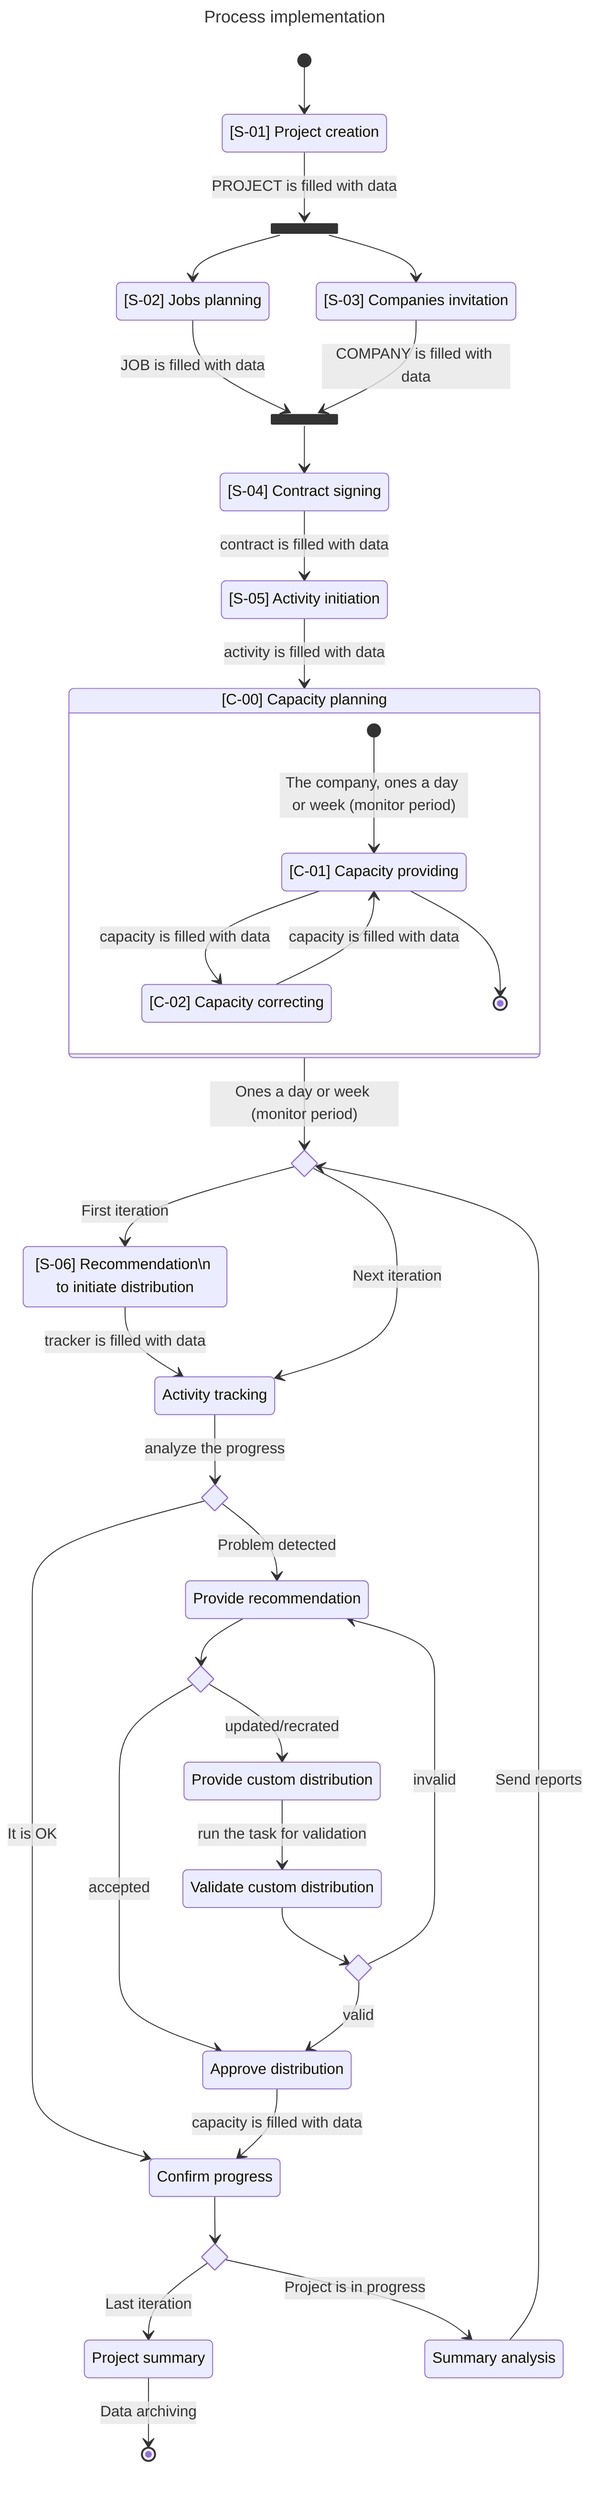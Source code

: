 ---
title: Process implementation
---
stateDiagram-v2
  state "[S-01] Project creation" as project
  
  state fork_project_planning <<fork>>
  state join_project_planning <<join>>

  state "[S-02] Jobs planning" as jobsPlanning
  state "[S-03] Companies invitation" as companiesInvitation
  state "[S-04] Contract signing" as contractSigning

  state "[C-00] Capacity planning" as capacityPlanning
  state "[C-01] Capacity providing" as capacityProviding
  state "[C-02] Capacity correcting" as capacityCorrecting

  state "[S-05] Activity initiation" as activityInitiation
  state "Activity tracking" as activityTracking
  state "Confirm progress" as confirmProgress

  state "[S-06] Recommendation\n to initiate distribution" as initDistribution
  state "Approve distribution" as approveDistribution
  state "Provide recommendation" as provideRecommendation
  state "Summary analysis" as summaryAnalysis
  state "Project summary" as projectSummary
  state "Provide custom distribution" as customDistribution
  state "Validate custom distribution" as validateDistribution

  state if_activity <<choice>>
  state if_first_iteration <<choice>>
  state if_last_iteration <<choice>>
  state if_recommendation_accepted <<choice>>
  state if_validation_accepted <<choice>>

  [*] --> project
  project --> fork_project_planning : PROJECT is filled with data
  
  fork_project_planning --> jobsPlanning
  fork_project_planning --> companiesInvitation
  jobsPlanning --> join_project_planning : JOB is filled with data
  companiesInvitation --> join_project_planning : COMPANY is filled with data
  join_project_planning --> contractSigning
  contractSigning --> activityInitiation : contract is filled with data 
  activityInitiation --> capacityPlanning : activity is filled with data
  
  state capacityPlanning {
    [*] --> capacityProviding : The company, ones a day or week (monitor period)
    capacityProviding --> capacityCorrecting : capacity is filled with data
    capacityCorrecting --> capacityProviding : capacity is filled with data
    capacityProviding --> [*]
  }

  capacityPlanning --> if_first_iteration : Ones a day or week (monitor period)
  if_first_iteration --> initDistribution : First iteration
  if_first_iteration --> activityTracking : Next iteration
  initDistribution --> activityTracking : tracker is filled with data
  
  activityTracking --> if_activity: analyze the progress
  
  if_activity --> confirmProgress : It is OK
  if_activity --> provideRecommendation : Problem detected
  provideRecommendation --> if_recommendation_accepted
  if_recommendation_accepted --> approveDistribution: accepted
  approveDistribution --> confirmProgress : capacity is filled with data
  if_recommendation_accepted --> customDistribution: updated/recrated
  customDistribution --> validateDistribution : run the task for validation
  validateDistribution --> if_validation_accepted
  if_validation_accepted --> approveDistribution: valid
  if_validation_accepted --> provideRecommendation: invalid
  confirmProgress --> if_last_iteration
  if_last_iteration --> projectSummary : Last iteration
  projectSummary --> [*] : Data archiving
  if_last_iteration --> summaryAnalysis: Project is in progress
  summaryAnalysis --> if_first_iteration: Send reports